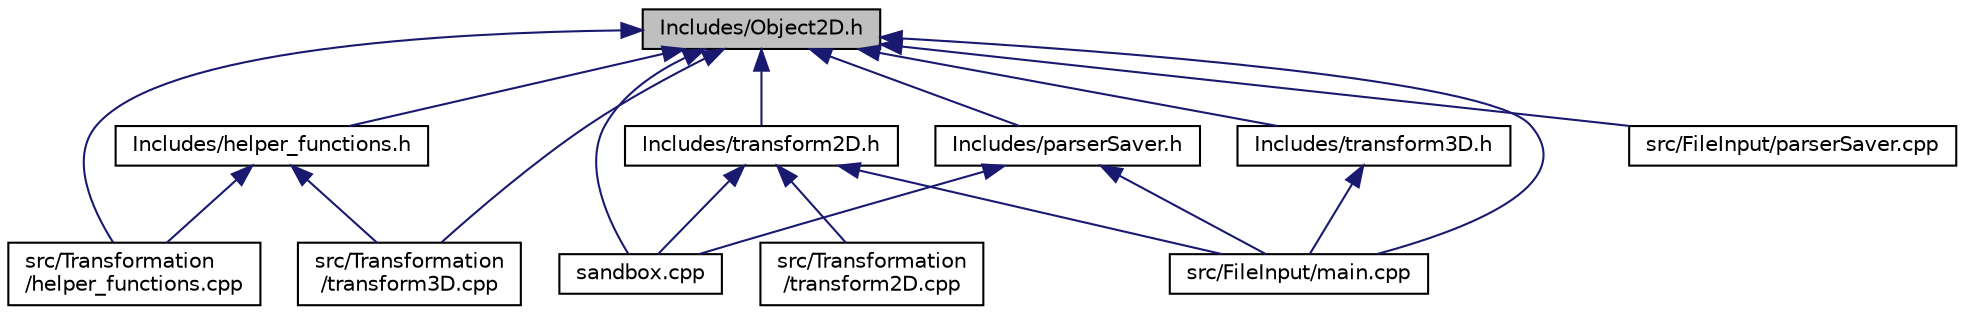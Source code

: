 digraph "Includes/Object2D.h"
{
  edge [fontname="Helvetica",fontsize="10",labelfontname="Helvetica",labelfontsize="10"];
  node [fontname="Helvetica",fontsize="10",shape=record];
  Node2 [label="Includes/Object2D.h",height=0.2,width=0.4,color="black", fillcolor="grey75", style="filled", fontcolor="black"];
  Node2 -> Node3 [dir="back",color="midnightblue",fontsize="10",style="solid"];
  Node3 [label="Includes/helper_functions.h",height=0.2,width=0.4,color="black", fillcolor="white", style="filled",URL="$helper__functions_8h.html"];
  Node3 -> Node4 [dir="back",color="midnightblue",fontsize="10",style="solid"];
  Node4 [label="src/Transformation\l/helper_functions.cpp",height=0.2,width=0.4,color="black", fillcolor="white", style="filled",URL="$helper__functions_8cpp.html"];
  Node3 -> Node5 [dir="back",color="midnightblue",fontsize="10",style="solid"];
  Node5 [label="src/Transformation\l/transform3D.cpp",height=0.2,width=0.4,color="black", fillcolor="white", style="filled",URL="$transform3_d_8cpp.html"];
  Node2 -> Node6 [dir="back",color="midnightblue",fontsize="10",style="solid"];
  Node6 [label="Includes/parserSaver.h",height=0.2,width=0.4,color="black", fillcolor="white", style="filled",URL="$parser_saver_8h.html"];
  Node6 -> Node7 [dir="back",color="midnightblue",fontsize="10",style="solid"];
  Node7 [label="sandbox.cpp",height=0.2,width=0.4,color="black", fillcolor="white", style="filled",URL="$sandbox_8cpp.html"];
  Node6 -> Node8 [dir="back",color="midnightblue",fontsize="10",style="solid"];
  Node8 [label="src/FileInput/main.cpp",height=0.2,width=0.4,color="black", fillcolor="white", style="filled",URL="$_file_input_2main_8cpp.html"];
  Node2 -> Node9 [dir="back",color="midnightblue",fontsize="10",style="solid"];
  Node9 [label="Includes/transform2D.h",height=0.2,width=0.4,color="black", fillcolor="white", style="filled",URL="$transform2_d_8h.html"];
  Node9 -> Node7 [dir="back",color="midnightblue",fontsize="10",style="solid"];
  Node9 -> Node8 [dir="back",color="midnightblue",fontsize="10",style="solid"];
  Node9 -> Node10 [dir="back",color="midnightblue",fontsize="10",style="solid"];
  Node10 [label="src/Transformation\l/transform2D.cpp",height=0.2,width=0.4,color="black", fillcolor="white", style="filled",URL="$transform2_d_8cpp.html"];
  Node2 -> Node11 [dir="back",color="midnightblue",fontsize="10",style="solid"];
  Node11 [label="Includes/transform3D.h",height=0.2,width=0.4,color="black", fillcolor="white", style="filled",URL="$transform3_d_8h.html"];
  Node11 -> Node8 [dir="back",color="midnightblue",fontsize="10",style="solid"];
  Node2 -> Node7 [dir="back",color="midnightblue",fontsize="10",style="solid"];
  Node2 -> Node8 [dir="back",color="midnightblue",fontsize="10",style="solid"];
  Node2 -> Node12 [dir="back",color="midnightblue",fontsize="10",style="solid"];
  Node12 [label="src/FileInput/parserSaver.cpp",height=0.2,width=0.4,color="black", fillcolor="white", style="filled",URL="$parser_saver_8cpp.html"];
  Node2 -> Node4 [dir="back",color="midnightblue",fontsize="10",style="solid"];
  Node2 -> Node5 [dir="back",color="midnightblue",fontsize="10",style="solid"];
}
